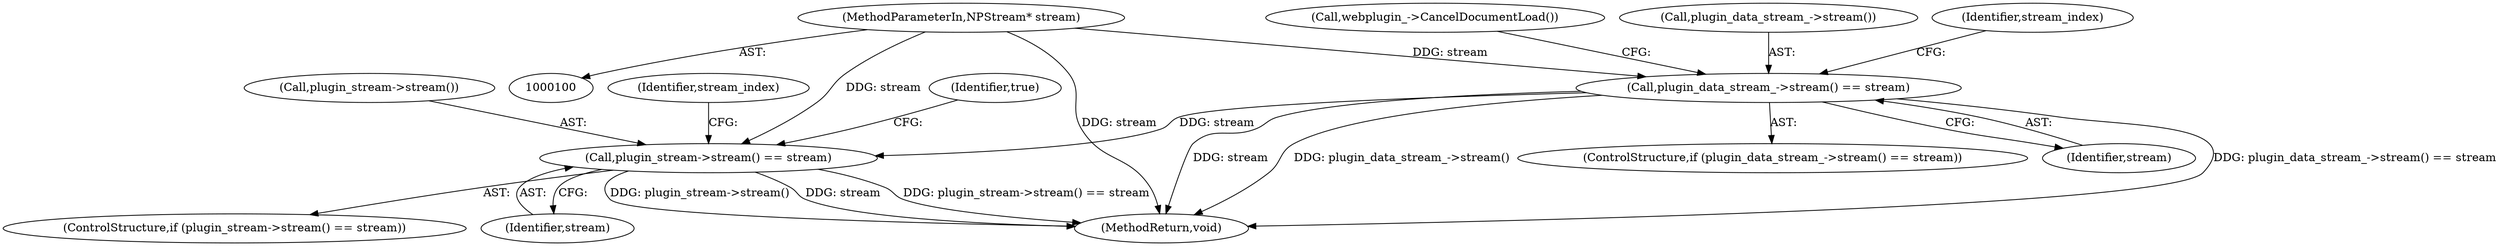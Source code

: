 digraph "0_Chrome_ea3d1d84be3d6f97bf50e76511c9e26af6895533_31@pointer" {
"1000101" [label="(MethodParameterIn,NPStream* stream)"];
"1000147" [label="(Call,plugin_data_stream_->stream() == stream)"];
"1000172" [label="(Call,plugin_stream->stream() == stream)"];
"1000101" [label="(MethodParameterIn,NPStream* stream)"];
"1000171" [label="(ControlStructure,if (plugin_stream->stream() == stream))"];
"1000192" [label="(MethodReturn,void)"];
"1000149" [label="(Identifier,stream)"];
"1000172" [label="(Call,plugin_stream->stream() == stream)"];
"1000151" [label="(Call,webplugin_->CancelDocumentLoad())"];
"1000147" [label="(Call,plugin_data_stream_->stream() == stream)"];
"1000146" [label="(ControlStructure,if (plugin_data_stream_->stream() == stream))"];
"1000177" [label="(Identifier,true)"];
"1000148" [label="(Call,plugin_data_stream_->stream())"];
"1000173" [label="(Call,plugin_stream->stream())"];
"1000158" [label="(Identifier,stream_index)"];
"1000174" [label="(Identifier,stream)"];
"1000164" [label="(Identifier,stream_index)"];
"1000101" -> "1000100"  [label="AST: "];
"1000101" -> "1000192"  [label="DDG: stream"];
"1000101" -> "1000147"  [label="DDG: stream"];
"1000101" -> "1000172"  [label="DDG: stream"];
"1000147" -> "1000146"  [label="AST: "];
"1000147" -> "1000149"  [label="CFG: "];
"1000148" -> "1000147"  [label="AST: "];
"1000149" -> "1000147"  [label="AST: "];
"1000151" -> "1000147"  [label="CFG: "];
"1000158" -> "1000147"  [label="CFG: "];
"1000147" -> "1000192"  [label="DDG: stream"];
"1000147" -> "1000192"  [label="DDG: plugin_data_stream_->stream()"];
"1000147" -> "1000192"  [label="DDG: plugin_data_stream_->stream() == stream"];
"1000147" -> "1000172"  [label="DDG: stream"];
"1000172" -> "1000171"  [label="AST: "];
"1000172" -> "1000174"  [label="CFG: "];
"1000173" -> "1000172"  [label="AST: "];
"1000174" -> "1000172"  [label="AST: "];
"1000177" -> "1000172"  [label="CFG: "];
"1000164" -> "1000172"  [label="CFG: "];
"1000172" -> "1000192"  [label="DDG: plugin_stream->stream() == stream"];
"1000172" -> "1000192"  [label="DDG: plugin_stream->stream()"];
"1000172" -> "1000192"  [label="DDG: stream"];
}
